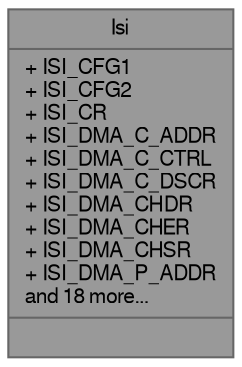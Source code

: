 digraph "Isi"
{
 // LATEX_PDF_SIZE
  bgcolor="transparent";
  edge [fontname=FreeSans,fontsize=10,labelfontname=FreeSans,labelfontsize=10];
  node [fontname=FreeSans,fontsize=10,shape=box,height=0.2,width=0.4];
  Node1 [shape=record,label="{Isi\n|+ ISI_CFG1\l+ ISI_CFG2\l+ ISI_CR\l+ ISI_DMA_C_ADDR\l+ ISI_DMA_C_CTRL\l+ ISI_DMA_C_DSCR\l+ ISI_DMA_CHDR\l+ ISI_DMA_CHER\l+ ISI_DMA_CHSR\l+ ISI_DMA_P_ADDR\land 18 more...\l|}",height=0.2,width=0.4,color="gray40", fillcolor="grey60", style="filled", fontcolor="black",tooltip="Isi hardware registers."];
}
